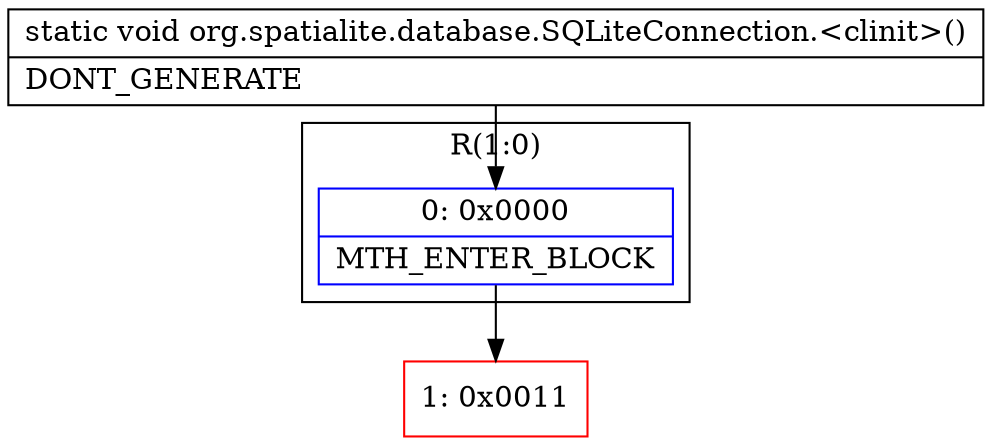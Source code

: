 digraph "CFG fororg.spatialite.database.SQLiteConnection.\<clinit\>()V" {
subgraph cluster_Region_758200668 {
label = "R(1:0)";
node [shape=record,color=blue];
Node_0 [shape=record,label="{0\:\ 0x0000|MTH_ENTER_BLOCK\l}"];
}
Node_1 [shape=record,color=red,label="{1\:\ 0x0011}"];
MethodNode[shape=record,label="{static void org.spatialite.database.SQLiteConnection.\<clinit\>()  | DONT_GENERATE\l}"];
MethodNode -> Node_0;
Node_0 -> Node_1;
}


